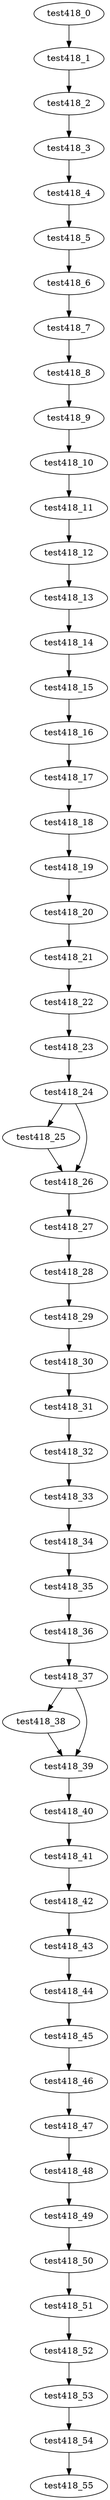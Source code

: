 digraph G {
test418_0->test418_1;
test418_1->test418_2;
test418_2->test418_3;
test418_3->test418_4;
test418_4->test418_5;
test418_5->test418_6;
test418_6->test418_7;
test418_7->test418_8;
test418_8->test418_9;
test418_9->test418_10;
test418_10->test418_11;
test418_11->test418_12;
test418_12->test418_13;
test418_13->test418_14;
test418_14->test418_15;
test418_15->test418_16;
test418_16->test418_17;
test418_17->test418_18;
test418_18->test418_19;
test418_19->test418_20;
test418_20->test418_21;
test418_21->test418_22;
test418_22->test418_23;
test418_23->test418_24;
test418_24->test418_25;
test418_24->test418_26;
test418_25->test418_26;
test418_26->test418_27;
test418_27->test418_28;
test418_28->test418_29;
test418_29->test418_30;
test418_30->test418_31;
test418_31->test418_32;
test418_32->test418_33;
test418_33->test418_34;
test418_34->test418_35;
test418_35->test418_36;
test418_36->test418_37;
test418_37->test418_38;
test418_37->test418_39;
test418_38->test418_39;
test418_39->test418_40;
test418_40->test418_41;
test418_41->test418_42;
test418_42->test418_43;
test418_43->test418_44;
test418_44->test418_45;
test418_45->test418_46;
test418_46->test418_47;
test418_47->test418_48;
test418_48->test418_49;
test418_49->test418_50;
test418_50->test418_51;
test418_51->test418_52;
test418_52->test418_53;
test418_53->test418_54;
test418_54->test418_55;

}
